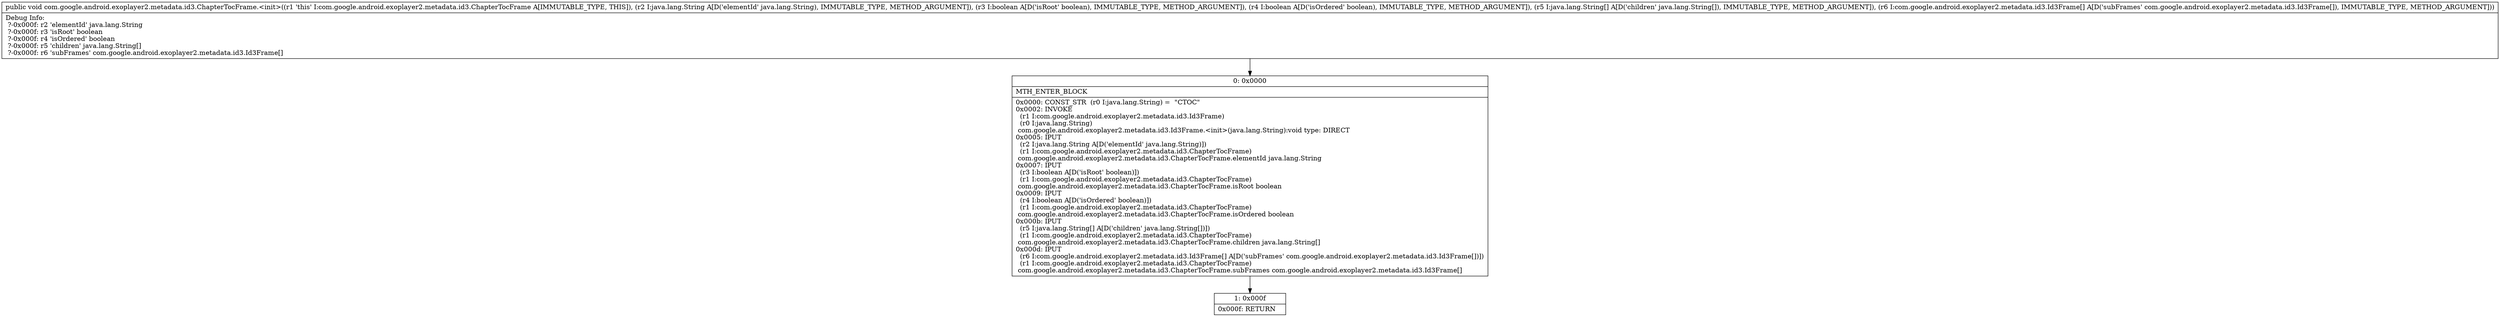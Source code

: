 digraph "CFG forcom.google.android.exoplayer2.metadata.id3.ChapterTocFrame.\<init\>(Ljava\/lang\/String;ZZ[Ljava\/lang\/String;[Lcom\/google\/android\/exoplayer2\/metadata\/id3\/Id3Frame;)V" {
Node_0 [shape=record,label="{0\:\ 0x0000|MTH_ENTER_BLOCK\l|0x0000: CONST_STR  (r0 I:java.lang.String) =  \"CTOC\" \l0x0002: INVOKE  \l  (r1 I:com.google.android.exoplayer2.metadata.id3.Id3Frame)\l  (r0 I:java.lang.String)\l com.google.android.exoplayer2.metadata.id3.Id3Frame.\<init\>(java.lang.String):void type: DIRECT \l0x0005: IPUT  \l  (r2 I:java.lang.String A[D('elementId' java.lang.String)])\l  (r1 I:com.google.android.exoplayer2.metadata.id3.ChapterTocFrame)\l com.google.android.exoplayer2.metadata.id3.ChapterTocFrame.elementId java.lang.String \l0x0007: IPUT  \l  (r3 I:boolean A[D('isRoot' boolean)])\l  (r1 I:com.google.android.exoplayer2.metadata.id3.ChapterTocFrame)\l com.google.android.exoplayer2.metadata.id3.ChapterTocFrame.isRoot boolean \l0x0009: IPUT  \l  (r4 I:boolean A[D('isOrdered' boolean)])\l  (r1 I:com.google.android.exoplayer2.metadata.id3.ChapterTocFrame)\l com.google.android.exoplayer2.metadata.id3.ChapterTocFrame.isOrdered boolean \l0x000b: IPUT  \l  (r5 I:java.lang.String[] A[D('children' java.lang.String[])])\l  (r1 I:com.google.android.exoplayer2.metadata.id3.ChapterTocFrame)\l com.google.android.exoplayer2.metadata.id3.ChapterTocFrame.children java.lang.String[] \l0x000d: IPUT  \l  (r6 I:com.google.android.exoplayer2.metadata.id3.Id3Frame[] A[D('subFrames' com.google.android.exoplayer2.metadata.id3.Id3Frame[])])\l  (r1 I:com.google.android.exoplayer2.metadata.id3.ChapterTocFrame)\l com.google.android.exoplayer2.metadata.id3.ChapterTocFrame.subFrames com.google.android.exoplayer2.metadata.id3.Id3Frame[] \l}"];
Node_1 [shape=record,label="{1\:\ 0x000f|0x000f: RETURN   \l}"];
MethodNode[shape=record,label="{public void com.google.android.exoplayer2.metadata.id3.ChapterTocFrame.\<init\>((r1 'this' I:com.google.android.exoplayer2.metadata.id3.ChapterTocFrame A[IMMUTABLE_TYPE, THIS]), (r2 I:java.lang.String A[D('elementId' java.lang.String), IMMUTABLE_TYPE, METHOD_ARGUMENT]), (r3 I:boolean A[D('isRoot' boolean), IMMUTABLE_TYPE, METHOD_ARGUMENT]), (r4 I:boolean A[D('isOrdered' boolean), IMMUTABLE_TYPE, METHOD_ARGUMENT]), (r5 I:java.lang.String[] A[D('children' java.lang.String[]), IMMUTABLE_TYPE, METHOD_ARGUMENT]), (r6 I:com.google.android.exoplayer2.metadata.id3.Id3Frame[] A[D('subFrames' com.google.android.exoplayer2.metadata.id3.Id3Frame[]), IMMUTABLE_TYPE, METHOD_ARGUMENT]))  | Debug Info:\l  ?\-0x000f: r2 'elementId' java.lang.String\l  ?\-0x000f: r3 'isRoot' boolean\l  ?\-0x000f: r4 'isOrdered' boolean\l  ?\-0x000f: r5 'children' java.lang.String[]\l  ?\-0x000f: r6 'subFrames' com.google.android.exoplayer2.metadata.id3.Id3Frame[]\l}"];
MethodNode -> Node_0;
Node_0 -> Node_1;
}

